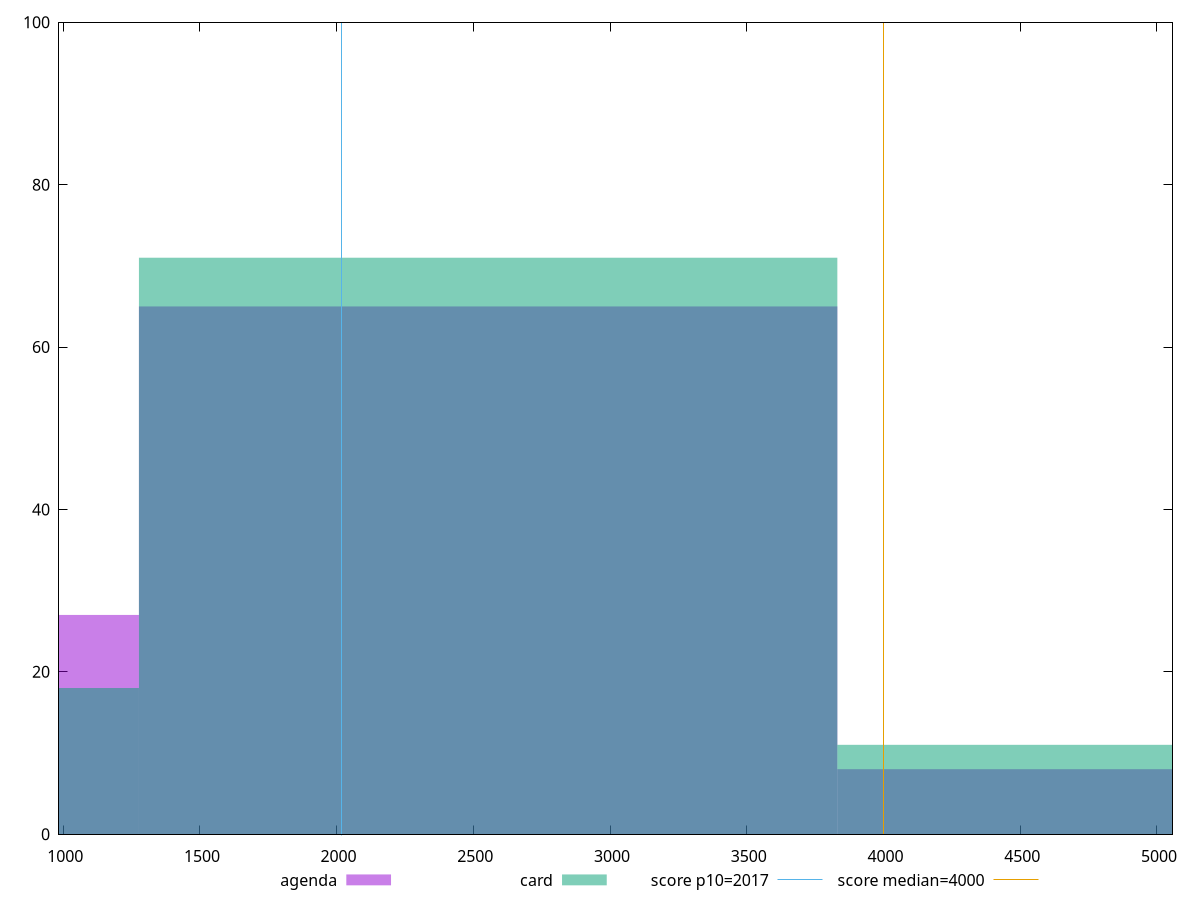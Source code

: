 reset

$agenda <<EOF
2554.1941635317025 65
0 27
5108.388327063405 8
EOF

$card <<EOF
2554.1941635317025 71
0 18
5108.388327063405 11
EOF

set key outside below
set boxwidth 2554.1941635317025
set xrange [984.7800000000008:5057.019999999984]
set yrange [0:100]
set trange [0:100]
set style fill transparent solid 0.5 noborder

set parametric
set terminal svg size 640, 500 enhanced background rgb 'white'
set output "reports/report_00028_2021-02-24T12-49-42.674Z/mainthread-work-breakdown/comparison/histogram/1_vs_2.svg"

plot $agenda title "agenda" with boxes, \
     $card title "card" with boxes, \
     2017,t title "score p10=2017", \
     4000,t title "score median=4000"

reset
